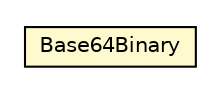 #!/usr/local/bin/dot
#
# Class diagram 
# Generated by UMLGraph version R5_6-24-gf6e263 (http://www.umlgraph.org/)
#

digraph G {
	edge [fontname="Helvetica",fontsize=10,labelfontname="Helvetica",labelfontsize=10];
	node [fontname="Helvetica",fontsize=10,shape=plaintext];
	nodesep=0.25;
	ranksep=0.5;
	// org.universAAL.middleware.xsd.Base64Binary
	c99634 [label=<<table title="org.universAAL.middleware.xsd.Base64Binary" border="0" cellborder="1" cellspacing="0" cellpadding="2" port="p" bgcolor="lemonChiffon" href="./Base64Binary.html">
		<tr><td><table border="0" cellspacing="0" cellpadding="1">
<tr><td align="center" balign="center"> Base64Binary </td></tr>
		</table></td></tr>
		</table>>, URL="./Base64Binary.html", fontname="Helvetica", fontcolor="black", fontsize=10.0];
}

